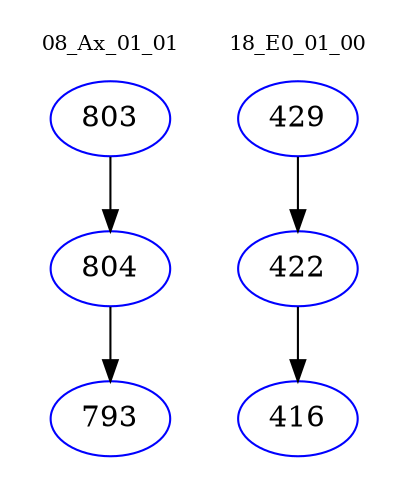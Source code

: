digraph{
subgraph cluster_0 {
color = white
label = "08_Ax_01_01";
fontsize=10;
T0_803 [label="803", color="blue"]
T0_803 -> T0_804 [color="black"]
T0_804 [label="804", color="blue"]
T0_804 -> T0_793 [color="black"]
T0_793 [label="793", color="blue"]
}
subgraph cluster_1 {
color = white
label = "18_E0_01_00";
fontsize=10;
T1_429 [label="429", color="blue"]
T1_429 -> T1_422 [color="black"]
T1_422 [label="422", color="blue"]
T1_422 -> T1_416 [color="black"]
T1_416 [label="416", color="blue"]
}
}
